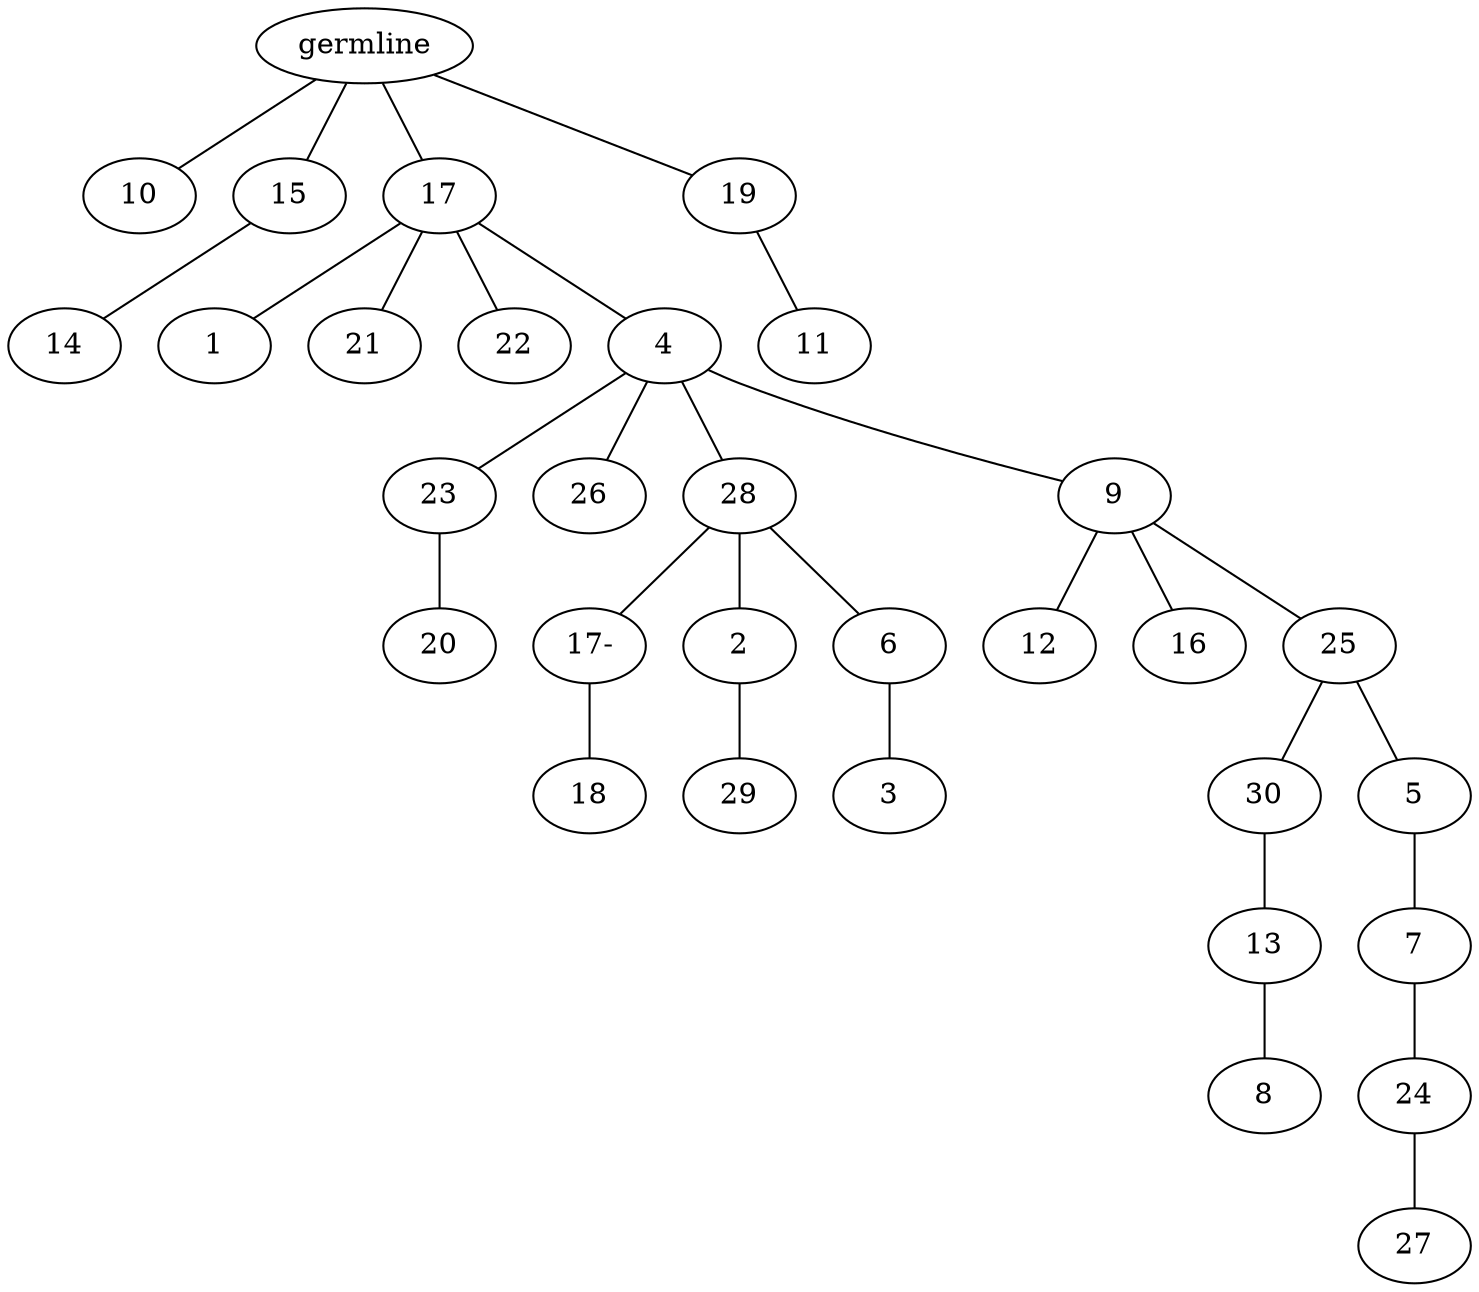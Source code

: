 graph tree {
    "140116136664656" [label="germline"];
    "140116136586208" [label="10"];
    "140116136669392" [label="15"];
    "140116136670064" [label="14"];
    "140116136670928" [label="17"];
    "140116136670160" [label="1"];
    "140116136669248" [label="21"];
    "140116136670784" [label="22"];
    "140116136670736" [label="4"];
    "140116136670304" [label="23"];
    "140116147141264" [label="20"];
    "140116136672224" [label="26"];
    "140116136670880" [label="28"];
    "140116136672512" [label="17-"];
    "140116136672560" [label="18"];
    "140116136673088" [label="2"];
    "140116136672656" [label="29"];
    "140116136671312" [label="6"];
    "140116136673184" [label="3"];
    "140116136672704" [label="9"];
    "140116136673040" [label="12"];
    "140116147138960" [label="16"];
    "140116147138672" [label="25"];
    "140116147138816" [label="30"];
    "140116147139344" [label="13"];
    "140116147139776" [label="8"];
    "140116147140016" [label="5"];
    "140116147139104" [label="7"];
    "140116147140160" [label="24"];
    "140116147140448" [label="27"];
    "140116136671792" [label="19"];
    "140116136671360" [label="11"];
    "140116136664656" -- "140116136586208";
    "140116136664656" -- "140116136669392";
    "140116136664656" -- "140116136670928";
    "140116136664656" -- "140116136671792";
    "140116136669392" -- "140116136670064";
    "140116136670928" -- "140116136670160";
    "140116136670928" -- "140116136669248";
    "140116136670928" -- "140116136670784";
    "140116136670928" -- "140116136670736";
    "140116136670736" -- "140116136670304";
    "140116136670736" -- "140116136672224";
    "140116136670736" -- "140116136670880";
    "140116136670736" -- "140116136672704";
    "140116136670304" -- "140116147141264";
    "140116136670880" -- "140116136672512";
    "140116136670880" -- "140116136673088";
    "140116136670880" -- "140116136671312";
    "140116136672512" -- "140116136672560";
    "140116136673088" -- "140116136672656";
    "140116136671312" -- "140116136673184";
    "140116136672704" -- "140116136673040";
    "140116136672704" -- "140116147138960";
    "140116136672704" -- "140116147138672";
    "140116147138672" -- "140116147138816";
    "140116147138672" -- "140116147140016";
    "140116147138816" -- "140116147139344";
    "140116147139344" -- "140116147139776";
    "140116147140016" -- "140116147139104";
    "140116147139104" -- "140116147140160";
    "140116147140160" -- "140116147140448";
    "140116136671792" -- "140116136671360";
}
